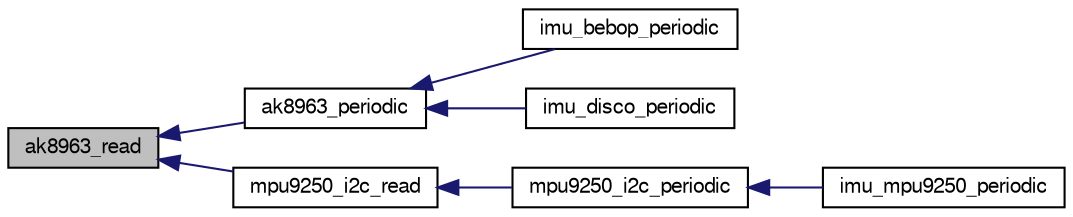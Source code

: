 digraph "ak8963_read"
{
  edge [fontname="FreeSans",fontsize="10",labelfontname="FreeSans",labelfontsize="10"];
  node [fontname="FreeSans",fontsize="10",shape=record];
  rankdir="LR";
  Node1 [label="ak8963_read",height=0.2,width=0.4,color="black", fillcolor="grey75", style="filled", fontcolor="black"];
  Node1 -> Node2 [dir="back",color="midnightblue",fontsize="10",style="solid",fontname="FreeSans"];
  Node2 [label="ak8963_periodic",height=0.2,width=0.4,color="black", fillcolor="white", style="filled",URL="$ak8963_8h.html#ade0f3265df5fdf2c6bcd81c1f44ab48c",tooltip="convenience function: read or start configuration if not already initialized "];
  Node2 -> Node3 [dir="back",color="midnightblue",fontsize="10",style="solid",fontname="FreeSans"];
  Node3 [label="imu_bebop_periodic",height=0.2,width=0.4,color="black", fillcolor="white", style="filled",URL="$imu__bebop_8h.html#aa2e0dd97234c855b85f5cbf27b27f58e",tooltip="Handle all the periodic tasks of the Navstik IMU components. "];
  Node2 -> Node4 [dir="back",color="midnightblue",fontsize="10",style="solid",fontname="FreeSans"];
  Node4 [label="imu_disco_periodic",height=0.2,width=0.4,color="black", fillcolor="white", style="filled",URL="$imu__disco_8h.html#a3de4a9ec4a88b3f1a17e0dc966e5e73c",tooltip="Handle all the periodic tasks of the Disco IMU components. "];
  Node1 -> Node5 [dir="back",color="midnightblue",fontsize="10",style="solid",fontname="FreeSans"];
  Node5 [label="mpu9250_i2c_read",height=0.2,width=0.4,color="black", fillcolor="white", style="filled",URL="$mpu9250__i2c_8h.html#a64969bf12980c6f6a338452f2552fc91"];
  Node5 -> Node6 [dir="back",color="midnightblue",fontsize="10",style="solid",fontname="FreeSans"];
  Node6 [label="mpu9250_i2c_periodic",height=0.2,width=0.4,color="black", fillcolor="white", style="filled",URL="$mpu9250__i2c_8h.html#a9186a17bab6df9561bd3f4bb088fa99e",tooltip="convenience function: read or start configuration if not already initialized "];
  Node6 -> Node7 [dir="back",color="midnightblue",fontsize="10",style="solid",fontname="FreeSans"];
  Node7 [label="imu_mpu9250_periodic",height=0.2,width=0.4,color="black", fillcolor="white", style="filled",URL="$imu__mpu9250__spi_8h.html#a38ba54b488a6adbea2dfb5a060d5d8b5"];
}

